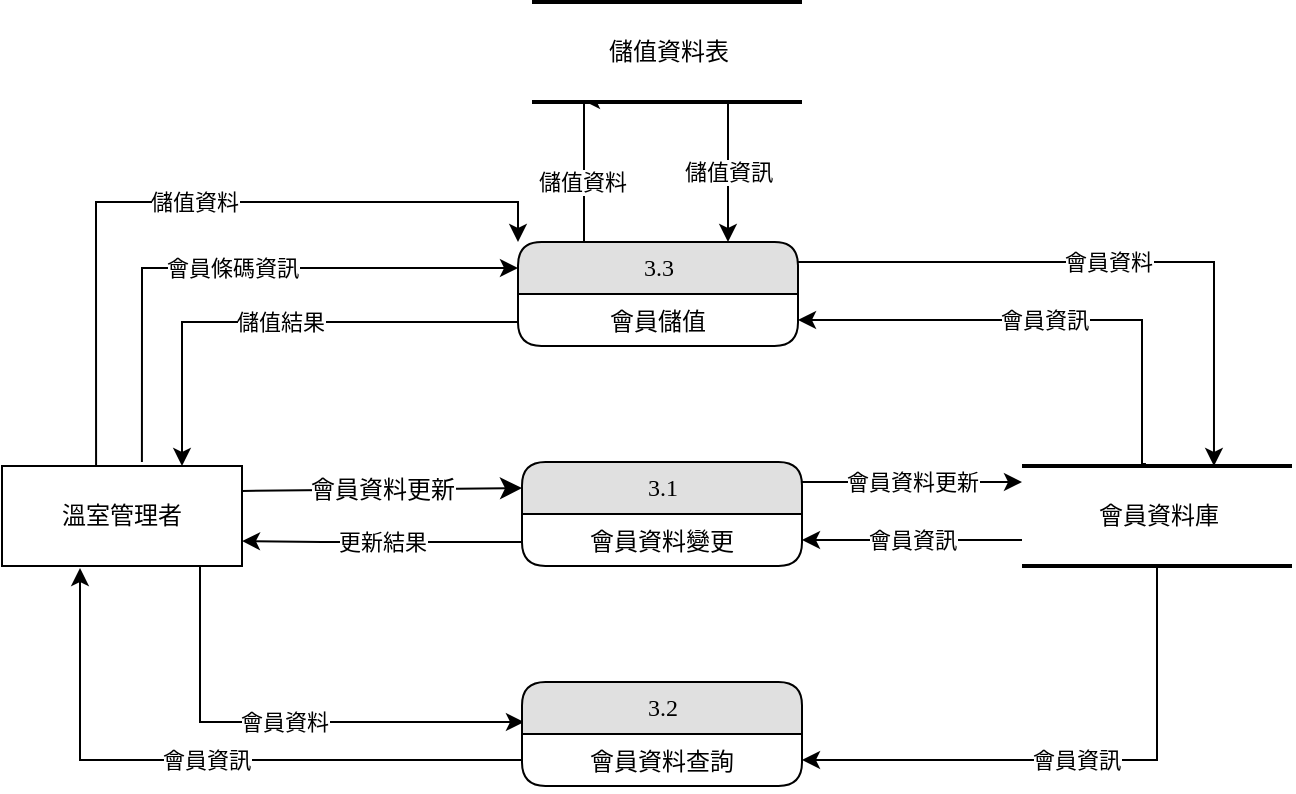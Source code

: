 <mxfile version="12.9.13" type="device"><diagram name="Page-1" id="52a04d89-c75d-2922-d76d-85b35f80e030"><mxGraphModel dx="1086" dy="806" grid="1" gridSize="10" guides="1" tooltips="1" connect="1" arrows="1" fold="1" page="1" pageScale="1" pageWidth="827" pageHeight="1169" background="#ffffff" math="0" shadow="0"><root><mxCell id="0"/><mxCell id="1" parent="0"/><mxCell id="Us_sqrFZ2cBlHwJq-jw2-1" value="會員資訊" style="edgeStyle=orthogonalEdgeStyle;rounded=0;orthogonalLoop=1;jettySize=auto;html=1;entryX=1;entryY=0.5;entryDx=0;entryDy=0;" parent="1" source="Us_sqrFZ2cBlHwJq-jw2-3" target="Us_sqrFZ2cBlHwJq-jw2-10" edge="1"><mxGeometry relative="1" as="geometry"><Array as="points"><mxPoint x="600" y="509"/><mxPoint x="600" y="509"/></Array></mxGeometry></mxCell><mxCell id="Us_sqrFZ2cBlHwJq-jw2-2" value="會員資訊" style="edgeStyle=orthogonalEdgeStyle;rounded=0;orthogonalLoop=1;jettySize=auto;html=1;" parent="1" source="Us_sqrFZ2cBlHwJq-jw2-3" target="Us_sqrFZ2cBlHwJq-jw2-13" edge="1"><mxGeometry relative="1" as="geometry"/></mxCell><mxCell id="Us_sqrFZ2cBlHwJq-jw2-3" value="會員資料庫" style="html=1;rounded=0;shadow=0;comic=0;labelBackgroundColor=none;strokeWidth=2;fontFamily=Verdana;fontSize=12;align=center;shape=mxgraph.ios7ui.horLines;" parent="1" vertex="1"><mxGeometry x="630" y="472" width="135" height="50" as="geometry"/></mxCell><mxCell id="Us_sqrFZ2cBlHwJq-jw2-4" value="會員資料更新" style="edgeStyle=none;html=1;labelBackgroundColor=#ffffff;startFill=0;startSize=8;endFill=1;endSize=8;fontFamily=Verdana;fontSize=12;exitX=1;exitY=0.25;exitDx=0;exitDy=0;entryX=0;entryY=0.25;entryDx=0;entryDy=0;" parent="1" source="Us_sqrFZ2cBlHwJq-jw2-6" target="Us_sqrFZ2cBlHwJq-jw2-9" edge="1"><mxGeometry relative="1" as="geometry"/></mxCell><mxCell id="Us_sqrFZ2cBlHwJq-jw2-5" value="會員資料" style="edgeStyle=orthogonalEdgeStyle;rounded=0;orthogonalLoop=1;jettySize=auto;html=1;entryX=0.007;entryY=0.385;entryDx=0;entryDy=0;entryPerimeter=0;" parent="1" source="Us_sqrFZ2cBlHwJq-jw2-6" target="Us_sqrFZ2cBlHwJq-jw2-12" edge="1"><mxGeometry relative="1" as="geometry"><Array as="points"><mxPoint x="219" y="600"/></Array></mxGeometry></mxCell><mxCell id="Us_sqrFZ2cBlHwJq-jw2-6" value="溫室管理者" style="whiteSpace=wrap;html=1;rounded=0;shadow=0;comic=0;labelBackgroundColor=none;strokeWidth=1;fontFamily=Verdana;fontSize=12;align=center;" parent="1" vertex="1"><mxGeometry x="120" y="472" width="120" height="50" as="geometry"/></mxCell><mxCell id="Us_sqrFZ2cBlHwJq-jw2-7" value="會員資料更新" style="edgeStyle=orthogonalEdgeStyle;rounded=0;orthogonalLoop=1;jettySize=auto;html=1;" parent="1" source="Us_sqrFZ2cBlHwJq-jw2-9" target="Us_sqrFZ2cBlHwJq-jw2-3" edge="1"><mxGeometry relative="1" as="geometry"><Array as="points"><mxPoint x="580" y="480"/><mxPoint x="580" y="480"/></Array></mxGeometry></mxCell><mxCell id="Us_sqrFZ2cBlHwJq-jw2-8" value="更新結果" style="edgeStyle=orthogonalEdgeStyle;rounded=0;orthogonalLoop=1;jettySize=auto;html=1;entryX=1;entryY=0.75;entryDx=0;entryDy=0;" parent="1" source="Us_sqrFZ2cBlHwJq-jw2-10" target="Us_sqrFZ2cBlHwJq-jw2-6" edge="1"><mxGeometry relative="1" as="geometry"><Array as="points"><mxPoint x="280" y="510"/><mxPoint x="280" y="510"/></Array></mxGeometry></mxCell><mxCell id="Us_sqrFZ2cBlHwJq-jw2-14" value="會員資訊" style="edgeStyle=orthogonalEdgeStyle;rounded=0;orthogonalLoop=1;jettySize=auto;html=1;entryX=0.325;entryY=1.02;entryDx=0;entryDy=0;entryPerimeter=0;" parent="1" source="Us_sqrFZ2cBlHwJq-jw2-13" target="Us_sqrFZ2cBlHwJq-jw2-6" edge="1"><mxGeometry relative="1" as="geometry"/></mxCell><mxCell id="tlJTLVxI9mACgaC33lbd-1" value="儲值資料" style="edgeStyle=orthogonalEdgeStyle;rounded=0;orthogonalLoop=1;jettySize=auto;html=1;exitX=0.392;exitY=0;exitDx=0;exitDy=0;exitPerimeter=0;entryX=0;entryY=0;entryDx=0;entryDy=0;" parent="1" source="Us_sqrFZ2cBlHwJq-jw2-6" target="tlJTLVxI9mACgaC33lbd-13" edge="1"><mxGeometry relative="1" as="geometry"><mxPoint x="350" y="280" as="targetPoint"/><Array as="points"><mxPoint x="167" y="340"/><mxPoint x="378" y="340"/></Array><mxPoint x="190" y="280" as="sourcePoint"/></mxGeometry></mxCell><mxCell id="tlJTLVxI9mACgaC33lbd-4" value="會員資訊" style="edgeStyle=orthogonalEdgeStyle;rounded=0;orthogonalLoop=1;jettySize=auto;html=1;entryX=1;entryY=0.5;entryDx=0;entryDy=0;exitX=0.459;exitY=-0.02;exitDx=0;exitDy=0;exitPerimeter=0;" parent="1" source="Us_sqrFZ2cBlHwJq-jw2-3" target="tlJTLVxI9mACgaC33lbd-14" edge="1"><mxGeometry relative="1" as="geometry"><mxPoint x="536.02" y="385.984" as="targetPoint"/><Array as="points"><mxPoint x="690" y="471"/><mxPoint x="690" y="399"/></Array><mxPoint x="690" y="468" as="sourcePoint"/></mxGeometry></mxCell><mxCell id="tlJTLVxI9mACgaC33lbd-7" value="儲值資料" style="edgeStyle=orthogonalEdgeStyle;rounded=0;orthogonalLoop=1;jettySize=auto;html=1;exitX=0.25;exitY=0;exitDx=0;exitDy=0;entryX=0.185;entryY=0.98;entryDx=0;entryDy=0;entryPerimeter=0;" parent="1" source="tlJTLVxI9mACgaC33lbd-13" target="tlJTLVxI9mACgaC33lbd-10" edge="1"><mxGeometry x="-0.123" y="1" relative="1" as="geometry"><mxPoint x="530" y="330" as="targetPoint"/><Array as="points"><mxPoint x="411" y="360"/></Array><mxPoint x="400" y="270" as="sourcePoint"/><mxPoint as="offset"/></mxGeometry></mxCell><mxCell id="piQHnuLvBkF0987gQUqB-1" value="儲值資訊" style="edgeStyle=orthogonalEdgeStyle;rounded=0;orthogonalLoop=1;jettySize=auto;html=1;entryX=0.75;entryY=0;entryDx=0;entryDy=0;" parent="1" source="tlJTLVxI9mACgaC33lbd-10" target="tlJTLVxI9mACgaC33lbd-13" edge="1"><mxGeometry relative="1" as="geometry"><Array as="points"><mxPoint x="483" y="310"/><mxPoint x="483" y="310"/></Array></mxGeometry></mxCell><mxCell id="tlJTLVxI9mACgaC33lbd-10" value="儲值資料表" style="html=1;rounded=0;shadow=0;comic=0;labelBackgroundColor=none;strokeWidth=2;fontFamily=Verdana;fontSize=12;align=center;shape=mxgraph.ios7ui.horLines;" parent="1" vertex="1"><mxGeometry x="385" y="240" width="135" height="50" as="geometry"/></mxCell><mxCell id="tlJTLVxI9mACgaC33lbd-11" value="儲值結果" style="edgeStyle=orthogonalEdgeStyle;rounded=0;orthogonalLoop=1;jettySize=auto;html=1;entryX=0.75;entryY=0;entryDx=0;entryDy=0;exitX=0;exitY=0.5;exitDx=0;exitDy=0;" parent="1" source="tlJTLVxI9mACgaC33lbd-14" target="Us_sqrFZ2cBlHwJq-jw2-6" edge="1"><mxGeometry relative="1" as="geometry"><mxPoint x="190" y="297.5" as="targetPoint"/><Array as="points"><mxPoint x="378" y="400"/><mxPoint x="210" y="400"/></Array><mxPoint x="365" y="368" as="sourcePoint"/></mxGeometry></mxCell><mxCell id="tlJTLVxI9mACgaC33lbd-12" value="會員條碼資訊" style="edgeStyle=orthogonalEdgeStyle;rounded=0;orthogonalLoop=1;jettySize=auto;html=1;exitX=0.583;exitY=-0.04;exitDx=0;exitDy=0;exitPerimeter=0;entryX=0;entryY=0.25;entryDx=0;entryDy=0;" parent="1" source="Us_sqrFZ2cBlHwJq-jw2-6" target="tlJTLVxI9mACgaC33lbd-13" edge="1"><mxGeometry relative="1" as="geometry"><mxPoint x="362" y="360" as="targetPoint"/><Array as="points"><mxPoint x="190" y="373"/></Array><mxPoint x="210" y="360" as="sourcePoint"/></mxGeometry></mxCell><mxCell id="piQHnuLvBkF0987gQUqB-2" value="會員資料" style="edgeStyle=orthogonalEdgeStyle;rounded=0;orthogonalLoop=1;jettySize=auto;html=1;entryX=0.711;entryY=0;entryDx=0;entryDy=0;entryPerimeter=0;" parent="1" source="tlJTLVxI9mACgaC33lbd-13" target="Us_sqrFZ2cBlHwJq-jw2-3" edge="1"><mxGeometry relative="1" as="geometry"><Array as="points"><mxPoint x="726" y="370"/></Array></mxGeometry></mxCell><mxCell id="Us_sqrFZ2cBlHwJq-jw2-9" value="3.1" style="swimlane;html=1;fontStyle=0;childLayout=stackLayout;horizontal=1;startSize=26;fillColor=#e0e0e0;horizontalStack=0;resizeParent=1;resizeLast=0;collapsible=1;marginBottom=0;swimlaneFillColor=#ffffff;align=center;rounded=1;shadow=0;comic=0;labelBackgroundColor=none;strokeWidth=1;fontFamily=Verdana;fontSize=12" parent="1" vertex="1"><mxGeometry x="380" y="470" width="140" height="52" as="geometry"/></mxCell><mxCell id="Us_sqrFZ2cBlHwJq-jw2-10" value="會員資料變更" style="text;html=1;strokeColor=none;fillColor=none;spacingLeft=4;spacingRight=4;whiteSpace=wrap;overflow=hidden;rotatable=0;points=[[0,0.5],[1,0.5]];portConstraint=eastwest;align=center;" parent="Us_sqrFZ2cBlHwJq-jw2-9" vertex="1"><mxGeometry y="26" width="140" height="26" as="geometry"/></mxCell><mxCell id="Us_sqrFZ2cBlHwJq-jw2-12" value="3.2" style="swimlane;html=1;fontStyle=0;childLayout=stackLayout;horizontal=1;startSize=26;fillColor=#e0e0e0;horizontalStack=0;resizeParent=1;resizeLast=0;collapsible=1;marginBottom=0;swimlaneFillColor=#ffffff;align=center;rounded=1;shadow=0;comic=0;labelBackgroundColor=none;strokeWidth=1;fontFamily=Verdana;fontSize=12" parent="1" vertex="1"><mxGeometry x="380" y="580" width="140" height="52" as="geometry"/></mxCell><mxCell id="Us_sqrFZ2cBlHwJq-jw2-13" value="會員資料查詢" style="text;html=1;strokeColor=none;fillColor=none;spacingLeft=4;spacingRight=4;whiteSpace=wrap;overflow=hidden;rotatable=0;points=[[0,0.5],[1,0.5]];portConstraint=eastwest;align=center;" parent="Us_sqrFZ2cBlHwJq-jw2-12" vertex="1"><mxGeometry y="26" width="140" height="26" as="geometry"/></mxCell><mxCell id="tlJTLVxI9mACgaC33lbd-13" value="3.3" style="swimlane;html=1;fontStyle=0;childLayout=stackLayout;horizontal=1;startSize=26;fillColor=#e0e0e0;horizontalStack=0;resizeParent=1;resizeLast=0;collapsible=1;marginBottom=0;swimlaneFillColor=#ffffff;align=center;rounded=1;shadow=0;comic=0;labelBackgroundColor=none;strokeWidth=1;fontFamily=Verdana;fontSize=12" parent="1" vertex="1"><mxGeometry x="378" y="360" width="140" height="52" as="geometry"/></mxCell><mxCell id="tlJTLVxI9mACgaC33lbd-14" value="會員儲值" style="text;html=1;strokeColor=none;fillColor=none;spacingLeft=4;spacingRight=4;whiteSpace=wrap;overflow=hidden;rotatable=0;points=[[0,0.5],[1,0.5]];portConstraint=eastwest;align=center;" parent="tlJTLVxI9mACgaC33lbd-13" vertex="1"><mxGeometry y="26" width="140" height="26" as="geometry"/></mxCell></root></mxGraphModel></diagram></mxfile>